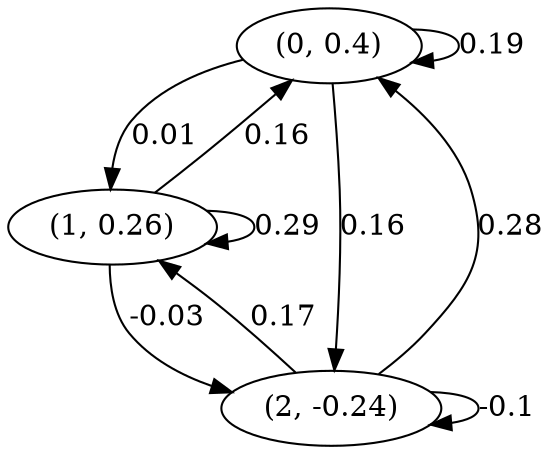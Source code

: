 digraph {
    0 [ label = "(0, 0.4)" ]
    1 [ label = "(1, 0.26)" ]
    2 [ label = "(2, -0.24)" ]
    0 -> 0 [ label = "0.19" ]
    1 -> 1 [ label = "0.29" ]
    2 -> 2 [ label = "-0.1" ]
    1 -> 0 [ label = "0.16" ]
    2 -> 0 [ label = "0.28" ]
    0 -> 1 [ label = "0.01" ]
    2 -> 1 [ label = "0.17" ]
    0 -> 2 [ label = "0.16" ]
    1 -> 2 [ label = "-0.03" ]
}


